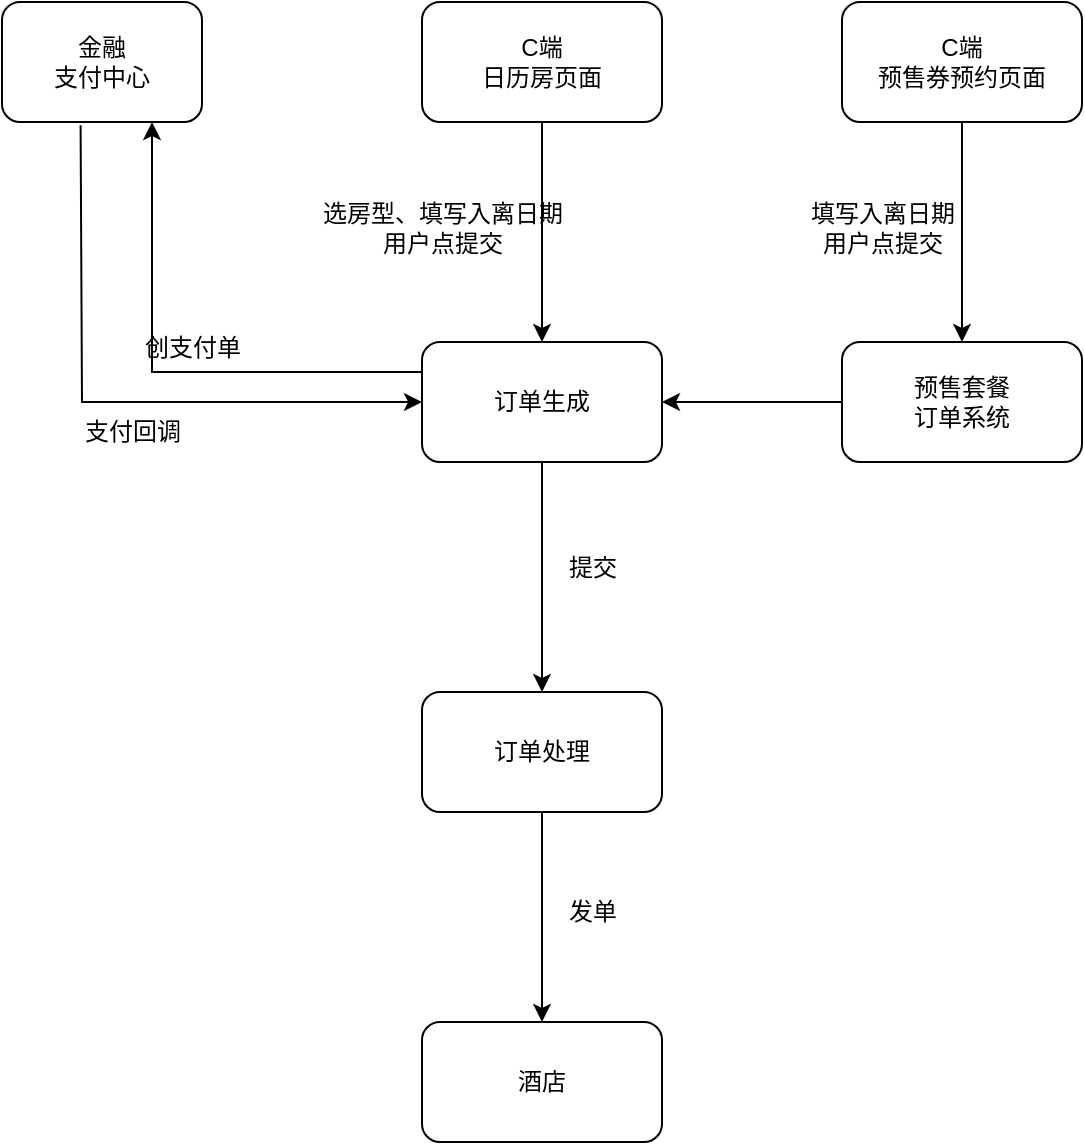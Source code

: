 <mxfile version="28.0.6">
  <diagram name="第 1 页" id="V6pf3GS-7zc-uk2PHbtz">
    <mxGraphModel dx="1558" dy="1106" grid="1" gridSize="10" guides="1" tooltips="1" connect="1" arrows="1" fold="1" page="1" pageScale="1" pageWidth="827" pageHeight="1169" math="0" shadow="0">
      <root>
        <mxCell id="0" />
        <mxCell id="1" parent="0" />
        <mxCell id="NGZoiBR76gbujGB8mwv5-5" style="edgeStyle=orthogonalEdgeStyle;rounded=0;orthogonalLoop=1;jettySize=auto;html=1;exitX=0.5;exitY=1;exitDx=0;exitDy=0;entryX=0.5;entryY=0;entryDx=0;entryDy=0;" edge="1" parent="1" source="NGZoiBR76gbujGB8mwv5-1" target="NGZoiBR76gbujGB8mwv5-2">
          <mxGeometry relative="1" as="geometry" />
        </mxCell>
        <mxCell id="NGZoiBR76gbujGB8mwv5-1" value="C端&lt;div&gt;日历房页面&lt;/div&gt;" style="rounded=1;whiteSpace=wrap;html=1;" vertex="1" parent="1">
          <mxGeometry x="320" y="210" width="120" height="60" as="geometry" />
        </mxCell>
        <mxCell id="NGZoiBR76gbujGB8mwv5-10" style="edgeStyle=orthogonalEdgeStyle;rounded=0;orthogonalLoop=1;jettySize=auto;html=1;exitX=0;exitY=0.25;exitDx=0;exitDy=0;entryX=0.75;entryY=1;entryDx=0;entryDy=0;" edge="1" parent="1" source="NGZoiBR76gbujGB8mwv5-2" target="NGZoiBR76gbujGB8mwv5-9">
          <mxGeometry relative="1" as="geometry" />
        </mxCell>
        <mxCell id="NGZoiBR76gbujGB8mwv5-13" style="edgeStyle=orthogonalEdgeStyle;rounded=0;orthogonalLoop=1;jettySize=auto;html=1;exitX=0.5;exitY=1;exitDx=0;exitDy=0;entryX=0.5;entryY=0;entryDx=0;entryDy=0;" edge="1" parent="1" source="NGZoiBR76gbujGB8mwv5-2" target="NGZoiBR76gbujGB8mwv5-3">
          <mxGeometry relative="1" as="geometry" />
        </mxCell>
        <mxCell id="NGZoiBR76gbujGB8mwv5-2" value="订单生成" style="rounded=1;whiteSpace=wrap;html=1;" vertex="1" parent="1">
          <mxGeometry x="320" y="380" width="120" height="60" as="geometry" />
        </mxCell>
        <mxCell id="NGZoiBR76gbujGB8mwv5-15" style="edgeStyle=orthogonalEdgeStyle;rounded=0;orthogonalLoop=1;jettySize=auto;html=1;exitX=0.5;exitY=1;exitDx=0;exitDy=0;entryX=0.5;entryY=0;entryDx=0;entryDy=0;" edge="1" parent="1" source="NGZoiBR76gbujGB8mwv5-3" target="NGZoiBR76gbujGB8mwv5-4">
          <mxGeometry relative="1" as="geometry" />
        </mxCell>
        <mxCell id="NGZoiBR76gbujGB8mwv5-3" value="订单处理" style="rounded=1;whiteSpace=wrap;html=1;" vertex="1" parent="1">
          <mxGeometry x="320" y="555" width="120" height="60" as="geometry" />
        </mxCell>
        <mxCell id="NGZoiBR76gbujGB8mwv5-4" value="酒店" style="rounded=1;whiteSpace=wrap;html=1;" vertex="1" parent="1">
          <mxGeometry x="320" y="720" width="120" height="60" as="geometry" />
        </mxCell>
        <mxCell id="NGZoiBR76gbujGB8mwv5-6" value="选房型、填写入离日期&lt;div&gt;用户点提交&lt;/div&gt;" style="text;html=1;align=center;verticalAlign=middle;resizable=0;points=[];autosize=1;strokeColor=none;fillColor=none;" vertex="1" parent="1">
          <mxGeometry x="260" y="303" width="140" height="40" as="geometry" />
        </mxCell>
        <mxCell id="NGZoiBR76gbujGB8mwv5-8" value="" style="endArrow=classic;html=1;rounded=0;exitX=0.393;exitY=1.028;exitDx=0;exitDy=0;exitPerimeter=0;" edge="1" parent="1" source="NGZoiBR76gbujGB8mwv5-9">
          <mxGeometry width="50" height="50" relative="1" as="geometry">
            <mxPoint x="150" y="300" as="sourcePoint" />
            <mxPoint x="320" y="410" as="targetPoint" />
            <Array as="points">
              <mxPoint x="150" y="410" />
              <mxPoint x="220" y="410" />
            </Array>
          </mxGeometry>
        </mxCell>
        <mxCell id="NGZoiBR76gbujGB8mwv5-9" value="金融&lt;div&gt;支付中心&lt;/div&gt;" style="rounded=1;whiteSpace=wrap;html=1;" vertex="1" parent="1">
          <mxGeometry x="110" y="210" width="100" height="60" as="geometry" />
        </mxCell>
        <mxCell id="NGZoiBR76gbujGB8mwv5-11" value="创支付单" style="text;html=1;align=center;verticalAlign=middle;resizable=0;points=[];autosize=1;strokeColor=none;fillColor=none;" vertex="1" parent="1">
          <mxGeometry x="170" y="368" width="70" height="30" as="geometry" />
        </mxCell>
        <mxCell id="NGZoiBR76gbujGB8mwv5-12" value="支付回调" style="text;html=1;align=center;verticalAlign=middle;resizable=0;points=[];autosize=1;strokeColor=none;fillColor=none;" vertex="1" parent="1">
          <mxGeometry x="140" y="410" width="70" height="30" as="geometry" />
        </mxCell>
        <mxCell id="NGZoiBR76gbujGB8mwv5-14" value="提交" style="text;html=1;align=center;verticalAlign=middle;resizable=0;points=[];autosize=1;strokeColor=none;fillColor=none;" vertex="1" parent="1">
          <mxGeometry x="380" y="478" width="50" height="30" as="geometry" />
        </mxCell>
        <mxCell id="NGZoiBR76gbujGB8mwv5-16" value="发单" style="text;html=1;align=center;verticalAlign=middle;resizable=0;points=[];autosize=1;strokeColor=none;fillColor=none;" vertex="1" parent="1">
          <mxGeometry x="380" y="650" width="50" height="30" as="geometry" />
        </mxCell>
        <mxCell id="NGZoiBR76gbujGB8mwv5-19" style="edgeStyle=orthogonalEdgeStyle;rounded=0;orthogonalLoop=1;jettySize=auto;html=1;exitX=0.5;exitY=1;exitDx=0;exitDy=0;entryX=0.5;entryY=0;entryDx=0;entryDy=0;" edge="1" parent="1" source="NGZoiBR76gbujGB8mwv5-17" target="NGZoiBR76gbujGB8mwv5-18">
          <mxGeometry relative="1" as="geometry" />
        </mxCell>
        <mxCell id="NGZoiBR76gbujGB8mwv5-17" value="C端&lt;div&gt;预售券预约页面&lt;/div&gt;" style="rounded=1;whiteSpace=wrap;html=1;" vertex="1" parent="1">
          <mxGeometry x="530" y="210" width="120" height="60" as="geometry" />
        </mxCell>
        <mxCell id="NGZoiBR76gbujGB8mwv5-21" style="edgeStyle=orthogonalEdgeStyle;rounded=0;orthogonalLoop=1;jettySize=auto;html=1;entryX=1;entryY=0.5;entryDx=0;entryDy=0;" edge="1" parent="1" source="NGZoiBR76gbujGB8mwv5-18" target="NGZoiBR76gbujGB8mwv5-2">
          <mxGeometry relative="1" as="geometry" />
        </mxCell>
        <mxCell id="NGZoiBR76gbujGB8mwv5-18" value="预售套餐&lt;div&gt;订单系统&lt;/div&gt;" style="rounded=1;whiteSpace=wrap;html=1;" vertex="1" parent="1">
          <mxGeometry x="530" y="380" width="120" height="60" as="geometry" />
        </mxCell>
        <mxCell id="NGZoiBR76gbujGB8mwv5-20" value="填写入离日期&lt;div&gt;用户点提交&lt;/div&gt;" style="text;html=1;align=center;verticalAlign=middle;resizable=0;points=[];autosize=1;strokeColor=none;fillColor=none;" vertex="1" parent="1">
          <mxGeometry x="500" y="303" width="100" height="40" as="geometry" />
        </mxCell>
      </root>
    </mxGraphModel>
  </diagram>
</mxfile>

